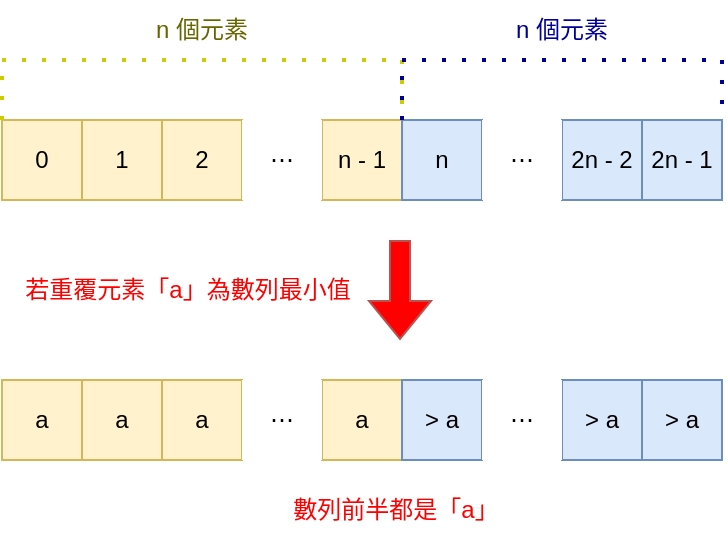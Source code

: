 <mxfile version="19.0.3" type="device" pages="3"><diagram id="MGcfRCxTb4x680ZFthHp" name="第 1 页"><mxGraphModel dx="670" dy="587" grid="1" gridSize="10" guides="1" tooltips="1" connect="1" arrows="1" fold="1" page="1" pageScale="1" pageWidth="827" pageHeight="1169" math="0" shadow="0"><root><mxCell id="0"/><mxCell id="1" parent="0"/><mxCell id="qAb6_ZYldJkC4G3aSwsu-13" value="0" style="rounded=0;whiteSpace=wrap;html=1;fillColor=#fff2cc;strokeColor=#d6b656;" parent="1" vertex="1"><mxGeometry x="160" y="280" width="40" height="40" as="geometry"/></mxCell><mxCell id="qAb6_ZYldJkC4G3aSwsu-14" value="n - 1" style="rounded=0;whiteSpace=wrap;html=1;fillColor=#fff2cc;strokeColor=#d6b656;" parent="1" vertex="1"><mxGeometry x="320" y="280" width="40" height="40" as="geometry"/></mxCell><mxCell id="qAb6_ZYldJkC4G3aSwsu-15" value="n" style="rounded=0;whiteSpace=wrap;html=1;fillColor=#dae8fc;strokeColor=#6c8ebf;" parent="1" vertex="1"><mxGeometry x="360" y="280" width="40" height="40" as="geometry"/></mxCell><mxCell id="qAb6_ZYldJkC4G3aSwsu-17" value="2n - 2" style="rounded=0;whiteSpace=wrap;html=1;fillColor=#dae8fc;strokeColor=#6c8ebf;" parent="1" vertex="1"><mxGeometry x="440" y="280" width="40" height="40" as="geometry"/></mxCell><mxCell id="qAb6_ZYldJkC4G3aSwsu-18" value="2n - 1" style="rounded=0;whiteSpace=wrap;html=1;fillColor=#dae8fc;strokeColor=#6c8ebf;" parent="1" vertex="1"><mxGeometry x="480" y="280" width="40" height="40" as="geometry"/></mxCell><mxCell id="8H5veZ1OtbCtMGVfP30Q-1" value="1" style="rounded=0;whiteSpace=wrap;html=1;fillColor=#fff2cc;strokeColor=#d6b656;" vertex="1" parent="1"><mxGeometry x="200" y="280" width="40" height="40" as="geometry"/></mxCell><mxCell id="8H5veZ1OtbCtMGVfP30Q-2" value="2" style="rounded=0;whiteSpace=wrap;html=1;fillColor=#fff2cc;strokeColor=#d6b656;" vertex="1" parent="1"><mxGeometry x="240" y="280" width="40" height="40" as="geometry"/></mxCell><mxCell id="8H5veZ1OtbCtMGVfP30Q-3" value="⋯" style="rounded=0;whiteSpace=wrap;html=1;strokeColor=none;" vertex="1" parent="1"><mxGeometry x="280" y="280" width="40" height="40" as="geometry"/></mxCell><mxCell id="8H5veZ1OtbCtMGVfP30Q-4" value="⋯" style="rounded=0;whiteSpace=wrap;html=1;strokeColor=none;" vertex="1" parent="1"><mxGeometry x="400" y="280" width="40" height="40" as="geometry"/></mxCell><mxCell id="8H5veZ1OtbCtMGVfP30Q-5" value="" style="endArrow=none;dashed=1;html=1;strokeWidth=2;rounded=0;exitX=0;exitY=0;exitDx=0;exitDy=0;entryX=0;entryY=0;entryDx=0;entryDy=0;dashPattern=1 4;strokeColor=#CCCC00;" edge="1" parent="1" source="qAb6_ZYldJkC4G3aSwsu-13" target="qAb6_ZYldJkC4G3aSwsu-15"><mxGeometry width="50" height="50" relative="1" as="geometry"><mxPoint x="160" y="250" as="sourcePoint"/><mxPoint x="360" y="250" as="targetPoint"/><Array as="points"><mxPoint x="160" y="250"/><mxPoint x="360" y="250"/></Array></mxGeometry></mxCell><mxCell id="8H5veZ1OtbCtMGVfP30Q-8" value="&lt;font color=&quot;#666600&quot;&gt;n 個元素&lt;/font&gt;" style="text;html=1;strokeColor=none;fillColor=none;align=center;verticalAlign=middle;whiteSpace=wrap;rounded=0;" vertex="1" parent="1"><mxGeometry x="230" y="220" width="60" height="30" as="geometry"/></mxCell><mxCell id="8H5veZ1OtbCtMGVfP30Q-9" value="" style="endArrow=none;dashed=1;html=1;strokeWidth=2;rounded=0;exitX=0;exitY=0;exitDx=0;exitDy=0;entryX=1;entryY=0;entryDx=0;entryDy=0;dashPattern=1 4;strokeColor=#000099;" edge="1" parent="1" target="qAb6_ZYldJkC4G3aSwsu-18"><mxGeometry width="50" height="50" relative="1" as="geometry"><mxPoint x="360" y="280" as="sourcePoint"/><mxPoint x="560" y="280" as="targetPoint"/><Array as="points"><mxPoint x="360" y="250"/><mxPoint x="520" y="250"/></Array></mxGeometry></mxCell><mxCell id="8H5veZ1OtbCtMGVfP30Q-10" value="&lt;font color=&quot;#000099&quot;&gt;n 個元素&lt;/font&gt;" style="text;html=1;strokeColor=none;fillColor=none;align=center;verticalAlign=middle;whiteSpace=wrap;rounded=0;" vertex="1" parent="1"><mxGeometry x="410" y="220" width="60" height="30" as="geometry"/></mxCell><mxCell id="8H5veZ1OtbCtMGVfP30Q-11" value="" style="shape=flexArrow;endArrow=classic;html=1;rounded=0;fontColor=#666600;strokeColor=#b85450;fillColor=#FF0000;" edge="1" parent="1"><mxGeometry width="50" height="50" relative="1" as="geometry"><mxPoint x="359" y="340" as="sourcePoint"/><mxPoint x="359" y="390" as="targetPoint"/></mxGeometry></mxCell><mxCell id="8H5veZ1OtbCtMGVfP30Q-13" value="a" style="rounded=0;whiteSpace=wrap;html=1;fillColor=#fff2cc;strokeColor=#d6b656;" vertex="1" parent="1"><mxGeometry x="160" y="410" width="40" height="40" as="geometry"/></mxCell><mxCell id="8H5veZ1OtbCtMGVfP30Q-14" value="a" style="rounded=0;whiteSpace=wrap;html=1;fillColor=#fff2cc;strokeColor=#d6b656;" vertex="1" parent="1"><mxGeometry x="320" y="410" width="40" height="40" as="geometry"/></mxCell><mxCell id="8H5veZ1OtbCtMGVfP30Q-15" value="a" style="rounded=0;whiteSpace=wrap;html=1;fillColor=#fff2cc;strokeColor=#d6b656;" vertex="1" parent="1"><mxGeometry x="200" y="410" width="40" height="40" as="geometry"/></mxCell><mxCell id="8H5veZ1OtbCtMGVfP30Q-16" value="a" style="rounded=0;whiteSpace=wrap;html=1;fillColor=#fff2cc;strokeColor=#d6b656;" vertex="1" parent="1"><mxGeometry x="240" y="410" width="40" height="40" as="geometry"/></mxCell><mxCell id="8H5veZ1OtbCtMGVfP30Q-17" value="⋯" style="rounded=0;whiteSpace=wrap;html=1;strokeColor=none;" vertex="1" parent="1"><mxGeometry x="280" y="410" width="40" height="40" as="geometry"/></mxCell><mxCell id="8H5veZ1OtbCtMGVfP30Q-18" value="&amp;gt; a" style="rounded=0;whiteSpace=wrap;html=1;fillColor=#dae8fc;strokeColor=#6c8ebf;" vertex="1" parent="1"><mxGeometry x="360" y="410" width="40" height="40" as="geometry"/></mxCell><mxCell id="8H5veZ1OtbCtMGVfP30Q-19" value="&amp;gt; a" style="rounded=0;whiteSpace=wrap;html=1;fillColor=#dae8fc;strokeColor=#6c8ebf;" vertex="1" parent="1"><mxGeometry x="440" y="410" width="40" height="40" as="geometry"/></mxCell><mxCell id="8H5veZ1OtbCtMGVfP30Q-20" value="&amp;gt; a" style="rounded=0;whiteSpace=wrap;html=1;fillColor=#dae8fc;strokeColor=#6c8ebf;" vertex="1" parent="1"><mxGeometry x="480" y="410" width="40" height="40" as="geometry"/></mxCell><mxCell id="8H5veZ1OtbCtMGVfP30Q-21" value="⋯" style="rounded=0;whiteSpace=wrap;html=1;strokeColor=none;" vertex="1" parent="1"><mxGeometry x="400" y="410" width="40" height="40" as="geometry"/></mxCell><mxCell id="8H5veZ1OtbCtMGVfP30Q-22" value="&lt;font color=&quot;#ff0000&quot;&gt;若重覆元素「a」為數列最小值&lt;/font&gt;" style="text;html=1;strokeColor=none;fillColor=none;align=center;verticalAlign=middle;whiteSpace=wrap;rounded=0;" vertex="1" parent="1"><mxGeometry x="170" y="350" width="166" height="30" as="geometry"/></mxCell><mxCell id="-CAPGoRP1CCRNaXChAkt-1" value="&lt;font color=&quot;#ff0000&quot;&gt;數列前半都是「a」&lt;/font&gt;" style="text;html=1;strokeColor=none;fillColor=none;align=center;verticalAlign=middle;whiteSpace=wrap;rounded=0;" vertex="1" parent="1"><mxGeometry x="274" y="460" width="166" height="30" as="geometry"/></mxCell></root></mxGraphModel></diagram><diagram id="pF34G3NsnCrtFXtjSGWs" name="第 2 页"><mxGraphModel dx="670" dy="587" grid="1" gridSize="10" guides="1" tooltips="1" connect="1" arrows="1" fold="1" page="1" pageScale="1" pageWidth="827" pageHeight="1169" math="0" shadow="0"><root><mxCell id="0"/><mxCell id="1" parent="0"/><mxCell id="zGtW7rl7s2V-VERqfOg5-1" value="0" style="rounded=0;whiteSpace=wrap;html=1;fillColor=#fff2cc;strokeColor=#d6b656;" vertex="1" parent="1"><mxGeometry x="160" y="280" width="40" height="40" as="geometry"/></mxCell><mxCell id="zGtW7rl7s2V-VERqfOg5-2" value="n - 1" style="rounded=0;whiteSpace=wrap;html=1;fillColor=#fff2cc;strokeColor=#d6b656;" vertex="1" parent="1"><mxGeometry x="320" y="280" width="40" height="40" as="geometry"/></mxCell><mxCell id="zGtW7rl7s2V-VERqfOg5-3" value="n" style="rounded=0;whiteSpace=wrap;html=1;fillColor=#dae8fc;strokeColor=#6c8ebf;" vertex="1" parent="1"><mxGeometry x="360" y="280" width="40" height="40" as="geometry"/></mxCell><mxCell id="zGtW7rl7s2V-VERqfOg5-4" value="2n - 2" style="rounded=0;whiteSpace=wrap;html=1;fillColor=#dae8fc;strokeColor=#6c8ebf;" vertex="1" parent="1"><mxGeometry x="440" y="280" width="40" height="40" as="geometry"/></mxCell><mxCell id="zGtW7rl7s2V-VERqfOg5-5" value="2n - 1" style="rounded=0;whiteSpace=wrap;html=1;fillColor=#dae8fc;strokeColor=#6c8ebf;" vertex="1" parent="1"><mxGeometry x="480" y="280" width="40" height="40" as="geometry"/></mxCell><mxCell id="zGtW7rl7s2V-VERqfOg5-6" value="1" style="rounded=0;whiteSpace=wrap;html=1;fillColor=#fff2cc;strokeColor=#d6b656;" vertex="1" parent="1"><mxGeometry x="200" y="280" width="40" height="40" as="geometry"/></mxCell><mxCell id="zGtW7rl7s2V-VERqfOg5-7" value="2" style="rounded=0;whiteSpace=wrap;html=1;fillColor=#fff2cc;strokeColor=#d6b656;" vertex="1" parent="1"><mxGeometry x="240" y="280" width="40" height="40" as="geometry"/></mxCell><mxCell id="zGtW7rl7s2V-VERqfOg5-8" value="⋯" style="rounded=0;whiteSpace=wrap;html=1;strokeColor=none;" vertex="1" parent="1"><mxGeometry x="280" y="280" width="40" height="40" as="geometry"/></mxCell><mxCell id="zGtW7rl7s2V-VERqfOg5-9" value="⋯" style="rounded=0;whiteSpace=wrap;html=1;strokeColor=none;" vertex="1" parent="1"><mxGeometry x="400" y="280" width="40" height="40" as="geometry"/></mxCell><mxCell id="zGtW7rl7s2V-VERqfOg5-10" value="" style="endArrow=none;dashed=1;html=1;strokeWidth=2;rounded=0;exitX=0;exitY=0;exitDx=0;exitDy=0;entryX=0;entryY=0;entryDx=0;entryDy=0;dashPattern=1 4;strokeColor=#CCCC00;" edge="1" parent="1" source="zGtW7rl7s2V-VERqfOg5-1" target="zGtW7rl7s2V-VERqfOg5-3"><mxGeometry width="50" height="50" relative="1" as="geometry"><mxPoint x="160" y="250" as="sourcePoint"/><mxPoint x="360" y="250" as="targetPoint"/><Array as="points"><mxPoint x="160" y="250"/><mxPoint x="360" y="250"/></Array></mxGeometry></mxCell><mxCell id="zGtW7rl7s2V-VERqfOg5-11" value="&lt;font color=&quot;#666600&quot;&gt;n 個元素&lt;/font&gt;" style="text;html=1;strokeColor=none;fillColor=none;align=center;verticalAlign=middle;whiteSpace=wrap;rounded=0;" vertex="1" parent="1"><mxGeometry x="230" y="220" width="60" height="30" as="geometry"/></mxCell><mxCell id="zGtW7rl7s2V-VERqfOg5-12" value="" style="endArrow=none;dashed=1;html=1;strokeWidth=2;rounded=0;exitX=0;exitY=0;exitDx=0;exitDy=0;entryX=1;entryY=0;entryDx=0;entryDy=0;dashPattern=1 4;strokeColor=#000099;" edge="1" parent="1" target="zGtW7rl7s2V-VERqfOg5-5"><mxGeometry width="50" height="50" relative="1" as="geometry"><mxPoint x="360" y="280" as="sourcePoint"/><mxPoint x="560" y="280" as="targetPoint"/><Array as="points"><mxPoint x="360" y="250"/><mxPoint x="520" y="250"/></Array></mxGeometry></mxCell><mxCell id="zGtW7rl7s2V-VERqfOg5-13" value="&lt;font color=&quot;#000099&quot;&gt;n 個元素&lt;/font&gt;" style="text;html=1;strokeColor=none;fillColor=none;align=center;verticalAlign=middle;whiteSpace=wrap;rounded=0;" vertex="1" parent="1"><mxGeometry x="410" y="220" width="60" height="30" as="geometry"/></mxCell><mxCell id="zGtW7rl7s2V-VERqfOg5-14" value="" style="shape=flexArrow;endArrow=classic;html=1;rounded=0;fontColor=#666600;strokeColor=#b85450;fillColor=#FF0000;" edge="1" parent="1"><mxGeometry width="50" height="50" relative="1" as="geometry"><mxPoint x="359" y="340" as="sourcePoint"/><mxPoint x="359" y="390" as="targetPoint"/></mxGeometry></mxCell><mxCell id="zGtW7rl7s2V-VERqfOg5-15" value="&amp;lt; a" style="rounded=0;whiteSpace=wrap;html=1;fillColor=#fff2cc;strokeColor=#d6b656;" vertex="1" parent="1"><mxGeometry x="160" y="410" width="40" height="40" as="geometry"/></mxCell><mxCell id="zGtW7rl7s2V-VERqfOg5-16" value="&amp;lt; a" style="rounded=0;whiteSpace=wrap;html=1;fillColor=#fff2cc;strokeColor=#d6b656;" vertex="1" parent="1"><mxGeometry x="320" y="410" width="40" height="40" as="geometry"/></mxCell><mxCell id="zGtW7rl7s2V-VERqfOg5-17" value="&amp;lt; a" style="rounded=0;whiteSpace=wrap;html=1;fillColor=#fff2cc;strokeColor=#d6b656;" vertex="1" parent="1"><mxGeometry x="200" y="410" width="40" height="40" as="geometry"/></mxCell><mxCell id="zGtW7rl7s2V-VERqfOg5-18" value="&amp;lt; a" style="rounded=0;whiteSpace=wrap;html=1;fillColor=#fff2cc;strokeColor=#d6b656;" vertex="1" parent="1"><mxGeometry x="240" y="410" width="40" height="40" as="geometry"/></mxCell><mxCell id="zGtW7rl7s2V-VERqfOg5-19" value="⋯" style="rounded=0;whiteSpace=wrap;html=1;strokeColor=none;" vertex="1" parent="1"><mxGeometry x="280" y="410" width="40" height="40" as="geometry"/></mxCell><mxCell id="zGtW7rl7s2V-VERqfOg5-20" value="a" style="rounded=0;whiteSpace=wrap;html=1;fillColor=#dae8fc;strokeColor=#6c8ebf;" vertex="1" parent="1"><mxGeometry x="360" y="410" width="40" height="40" as="geometry"/></mxCell><mxCell id="zGtW7rl7s2V-VERqfOg5-21" value="a" style="rounded=0;whiteSpace=wrap;html=1;fillColor=#dae8fc;strokeColor=#6c8ebf;" vertex="1" parent="1"><mxGeometry x="440" y="410" width="40" height="40" as="geometry"/></mxCell><mxCell id="zGtW7rl7s2V-VERqfOg5-22" value="a" style="rounded=0;whiteSpace=wrap;html=1;fillColor=#dae8fc;strokeColor=#6c8ebf;" vertex="1" parent="1"><mxGeometry x="480" y="410" width="40" height="40" as="geometry"/></mxCell><mxCell id="zGtW7rl7s2V-VERqfOg5-23" value="⋯" style="rounded=0;whiteSpace=wrap;html=1;strokeColor=none;" vertex="1" parent="1"><mxGeometry x="400" y="410" width="40" height="40" as="geometry"/></mxCell><mxCell id="zGtW7rl7s2V-VERqfOg5-24" value="&lt;font color=&quot;#ff0000&quot;&gt;若重覆元素「a」為數列最大值&lt;/font&gt;" style="text;html=1;strokeColor=none;fillColor=none;align=center;verticalAlign=middle;whiteSpace=wrap;rounded=0;" vertex="1" parent="1"><mxGeometry x="170" y="350" width="166" height="30" as="geometry"/></mxCell><mxCell id="2fp0kiFhO7DM8fmtD6lY-1" value="&lt;font color=&quot;#ff0000&quot;&gt;數列後半都是「a」&lt;/font&gt;" style="text;html=1;strokeColor=none;fillColor=none;align=center;verticalAlign=middle;whiteSpace=wrap;rounded=0;" vertex="1" parent="1"><mxGeometry x="274" y="460" width="166" height="30" as="geometry"/></mxCell></root></mxGraphModel></diagram><diagram id="eNrhTMgPTeUOnTPg6VrY" name="第 3 页"><mxGraphModel dx="1340" dy="1174" grid="1" gridSize="10" guides="1" tooltips="1" connect="1" arrows="1" fold="1" page="1" pageScale="1" pageWidth="827" pageHeight="1169" math="0" shadow="0"><root><mxCell id="0"/><mxCell id="1" parent="0"/><mxCell id="NQhicMZflRtMv23ZGgqt-1" value="0" style="rounded=0;whiteSpace=wrap;html=1;fillColor=#fff2cc;strokeColor=#d6b656;" vertex="1" parent="1"><mxGeometry x="160" y="280" width="40" height="40" as="geometry"/></mxCell><mxCell id="NQhicMZflRtMv23ZGgqt-2" value="n - 1" style="rounded=0;whiteSpace=wrap;html=1;fillColor=#fff2cc;strokeColor=#d6b656;" vertex="1" parent="1"><mxGeometry x="320" y="280" width="40" height="40" as="geometry"/></mxCell><mxCell id="NQhicMZflRtMv23ZGgqt-3" value="n" style="rounded=0;whiteSpace=wrap;html=1;fillColor=#dae8fc;strokeColor=#6c8ebf;" vertex="1" parent="1"><mxGeometry x="360" y="280" width="40" height="40" as="geometry"/></mxCell><mxCell id="NQhicMZflRtMv23ZGgqt-4" value="2n - 2" style="rounded=0;whiteSpace=wrap;html=1;fillColor=#dae8fc;strokeColor=#6c8ebf;" vertex="1" parent="1"><mxGeometry x="440" y="280" width="40" height="40" as="geometry"/></mxCell><mxCell id="NQhicMZflRtMv23ZGgqt-5" value="2n - 1" style="rounded=0;whiteSpace=wrap;html=1;fillColor=#dae8fc;strokeColor=#6c8ebf;" vertex="1" parent="1"><mxGeometry x="480" y="280" width="40" height="40" as="geometry"/></mxCell><mxCell id="NQhicMZflRtMv23ZGgqt-6" value="1" style="rounded=0;whiteSpace=wrap;html=1;fillColor=#fff2cc;strokeColor=#d6b656;" vertex="1" parent="1"><mxGeometry x="200" y="280" width="40" height="40" as="geometry"/></mxCell><mxCell id="NQhicMZflRtMv23ZGgqt-7" value="2" style="rounded=0;whiteSpace=wrap;html=1;fillColor=#fff2cc;strokeColor=#d6b656;" vertex="1" parent="1"><mxGeometry x="240" y="280" width="40" height="40" as="geometry"/></mxCell><mxCell id="NQhicMZflRtMv23ZGgqt-8" value="⋯" style="rounded=0;whiteSpace=wrap;html=1;strokeColor=none;" vertex="1" parent="1"><mxGeometry x="280" y="280" width="40" height="40" as="geometry"/></mxCell><mxCell id="NQhicMZflRtMv23ZGgqt-9" value="⋯" style="rounded=0;whiteSpace=wrap;html=1;strokeColor=none;" vertex="1" parent="1"><mxGeometry x="400" y="280" width="40" height="40" as="geometry"/></mxCell><mxCell id="NQhicMZflRtMv23ZGgqt-10" value="" style="endArrow=none;dashed=1;html=1;strokeWidth=2;rounded=0;exitX=0;exitY=0;exitDx=0;exitDy=0;entryX=0;entryY=0;entryDx=0;entryDy=0;dashPattern=1 4;strokeColor=#666600;fontColor=#666600;" edge="1" parent="1" source="NQhicMZflRtMv23ZGgqt-1" target="NQhicMZflRtMv23ZGgqt-3"><mxGeometry width="50" height="50" relative="1" as="geometry"><mxPoint x="160" y="250" as="sourcePoint"/><mxPoint x="360" y="250" as="targetPoint"/><Array as="points"><mxPoint x="160" y="250"/><mxPoint x="360" y="250"/></Array></mxGeometry></mxCell><mxCell id="NQhicMZflRtMv23ZGgqt-11" value="&lt;font color=&quot;#666600&quot;&gt;n 個元素&lt;/font&gt;" style="text;html=1;strokeColor=none;fillColor=none;align=center;verticalAlign=middle;whiteSpace=wrap;rounded=0;" vertex="1" parent="1"><mxGeometry x="230" y="220" width="60" height="30" as="geometry"/></mxCell><mxCell id="NQhicMZflRtMv23ZGgqt-12" value="" style="endArrow=none;dashed=1;html=1;strokeWidth=2;rounded=0;exitX=0;exitY=0;exitDx=0;exitDy=0;entryX=1;entryY=0;entryDx=0;entryDy=0;dashPattern=1 4;strokeColor=#000099;" edge="1" parent="1" target="NQhicMZflRtMv23ZGgqt-5"><mxGeometry width="50" height="50" relative="1" as="geometry"><mxPoint x="360" y="280" as="sourcePoint"/><mxPoint x="560" y="280" as="targetPoint"/><Array as="points"><mxPoint x="360" y="250"/><mxPoint x="520" y="250"/></Array></mxGeometry></mxCell><mxCell id="NQhicMZflRtMv23ZGgqt-13" value="&lt;font color=&quot;#000099&quot;&gt;n 個元素&lt;/font&gt;" style="text;html=1;strokeColor=none;fillColor=none;align=center;verticalAlign=middle;whiteSpace=wrap;rounded=0;" vertex="1" parent="1"><mxGeometry x="410" y="220" width="60" height="30" as="geometry"/></mxCell><mxCell id="NQhicMZflRtMv23ZGgqt-14" value="" style="shape=flexArrow;endArrow=classic;html=1;rounded=0;fontColor=#666600;strokeColor=#b85450;fillColor=#FF0000;" edge="1" parent="1"><mxGeometry width="50" height="50" relative="1" as="geometry"><mxPoint x="359" y="340" as="sourcePoint"/><mxPoint x="359" y="390" as="targetPoint"/></mxGeometry></mxCell><mxCell id="NQhicMZflRtMv23ZGgqt-15" value="&amp;lt; a" style="rounded=0;whiteSpace=wrap;html=1;fillColor=#fff2cc;strokeColor=#d6b656;" vertex="1" parent="1"><mxGeometry x="160" y="480" width="40" height="40" as="geometry"/></mxCell><mxCell id="NQhicMZflRtMv23ZGgqt-16" value="a" style="rounded=0;whiteSpace=wrap;html=1;fillColor=#fff2cc;strokeColor=#d6b656;" vertex="1" parent="1"><mxGeometry x="320" y="480" width="40" height="40" as="geometry"/></mxCell><mxCell id="NQhicMZflRtMv23ZGgqt-17" value="" style="rounded=0;whiteSpace=wrap;html=1;fillColor=#fff2cc;strokeColor=#d6b656;" vertex="1" parent="1"><mxGeometry x="200" y="480" width="40" height="40" as="geometry"/></mxCell><mxCell id="NQhicMZflRtMv23ZGgqt-18" value="" style="rounded=0;whiteSpace=wrap;html=1;fillColor=#fff2cc;strokeColor=#d6b656;" vertex="1" parent="1"><mxGeometry x="240" y="480" width="40" height="40" as="geometry"/></mxCell><mxCell id="NQhicMZflRtMv23ZGgqt-19" value="⋯" style="rounded=0;whiteSpace=wrap;html=1;strokeColor=none;" vertex="1" parent="1"><mxGeometry x="280" y="480" width="40" height="40" as="geometry"/></mxCell><mxCell id="NQhicMZflRtMv23ZGgqt-20" value="a" style="rounded=0;whiteSpace=wrap;html=1;fillColor=#dae8fc;strokeColor=#6c8ebf;" vertex="1" parent="1"><mxGeometry x="360" y="480" width="40" height="40" as="geometry"/></mxCell><mxCell id="NQhicMZflRtMv23ZGgqt-21" value="" style="rounded=0;whiteSpace=wrap;html=1;fillColor=#dae8fc;strokeColor=#6c8ebf;" vertex="1" parent="1"><mxGeometry x="440" y="480" width="40" height="40" as="geometry"/></mxCell><mxCell id="NQhicMZflRtMv23ZGgqt-22" value="&amp;gt; a" style="rounded=0;whiteSpace=wrap;html=1;fillColor=#dae8fc;strokeColor=#6c8ebf;" vertex="1" parent="1"><mxGeometry x="480" y="480" width="40" height="40" as="geometry"/></mxCell><mxCell id="NQhicMZflRtMv23ZGgqt-23" value="⋯" style="rounded=0;whiteSpace=wrap;html=1;strokeColor=none;" vertex="1" parent="1"><mxGeometry x="400" y="480" width="40" height="40" as="geometry"/></mxCell><mxCell id="NQhicMZflRtMv23ZGgqt-24" value="&lt;font color=&quot;#ff0000&quot;&gt;若重覆元素「a」非&lt;/font&gt;&lt;span style=&quot;color: rgb(255, 0, 0);&quot;&gt;數列&lt;/span&gt;&lt;font color=&quot;#ff0000&quot;&gt;最大值，也非最小值&lt;/font&gt;" style="text;html=1;strokeColor=none;fillColor=none;align=center;verticalAlign=middle;whiteSpace=wrap;rounded=0;" vertex="1" parent="1"><mxGeometry x="100" y="340" width="246" height="30" as="geometry"/></mxCell><mxCell id="cXQUjevhWyblHYnke7As-1" value="" style="endArrow=none;dashed=1;html=1;strokeWidth=2;rounded=0;exitX=0;exitY=0;exitDx=0;exitDy=0;entryX=0;entryY=0;entryDx=0;entryDy=0;dashPattern=1 4;strokeColor=#330066;fontColor=#330066;" edge="1" parent="1"><mxGeometry width="50" height="50" relative="1" as="geometry"><mxPoint x="200" y="480" as="sourcePoint"/><mxPoint x="400" y="480" as="targetPoint"/><Array as="points"><mxPoint x="200" y="450"/><mxPoint x="400" y="450"/></Array></mxGeometry></mxCell><mxCell id="cXQUjevhWyblHYnke7As-2" value="" style="endArrow=none;dashed=1;html=1;strokeWidth=2;rounded=0;exitX=1;exitY=1;exitDx=0;exitDy=0;entryX=0;entryY=1;entryDx=0;entryDy=0;dashPattern=1 4;strokeColor=#336600;fontColor=#336600;" edge="1" parent="1" source="NQhicMZflRtMv23ZGgqt-19" target="NQhicMZflRtMv23ZGgqt-22"><mxGeometry width="50" height="50" relative="1" as="geometry"><mxPoint x="320" y="590" as="sourcePoint"/><mxPoint x="480" y="590" as="targetPoint"/><Array as="points"><mxPoint x="320" y="560"/><mxPoint x="480" y="560"/></Array></mxGeometry></mxCell><mxCell id="XNF4RIKdFJ6sLAHwcv_k-1" value="&lt;font&gt;n 個元素&lt;/font&gt;" style="text;html=1;strokeColor=none;fillColor=none;align=center;verticalAlign=middle;whiteSpace=wrap;rounded=0;fontColor=#330066;" vertex="1" parent="1"><mxGeometry x="260" y="410" width="60" height="30" as="geometry"/></mxCell><mxCell id="XNF4RIKdFJ6sLAHwcv_k-4" value="&lt;font color=&quot;#336600&quot;&gt;n 個元素&lt;/font&gt;" style="text;html=1;strokeColor=none;fillColor=none;align=center;verticalAlign=middle;whiteSpace=wrap;rounded=0;fontColor=#330066;" vertex="1" parent="1"><mxGeometry x="370" y="560" width="60" height="30" as="geometry"/></mxCell><mxCell id="XNF4RIKdFJ6sLAHwcv_k-5" value="&lt;font color=&quot;#ff0000&quot;&gt;其中間兩項必為「a」&lt;/font&gt;" style="text;html=1;strokeColor=none;fillColor=none;align=center;verticalAlign=middle;whiteSpace=wrap;rounded=0;" vertex="1" parent="1"><mxGeometry x="234" y="600" width="246" height="30" as="geometry"/></mxCell></root></mxGraphModel></diagram></mxfile>